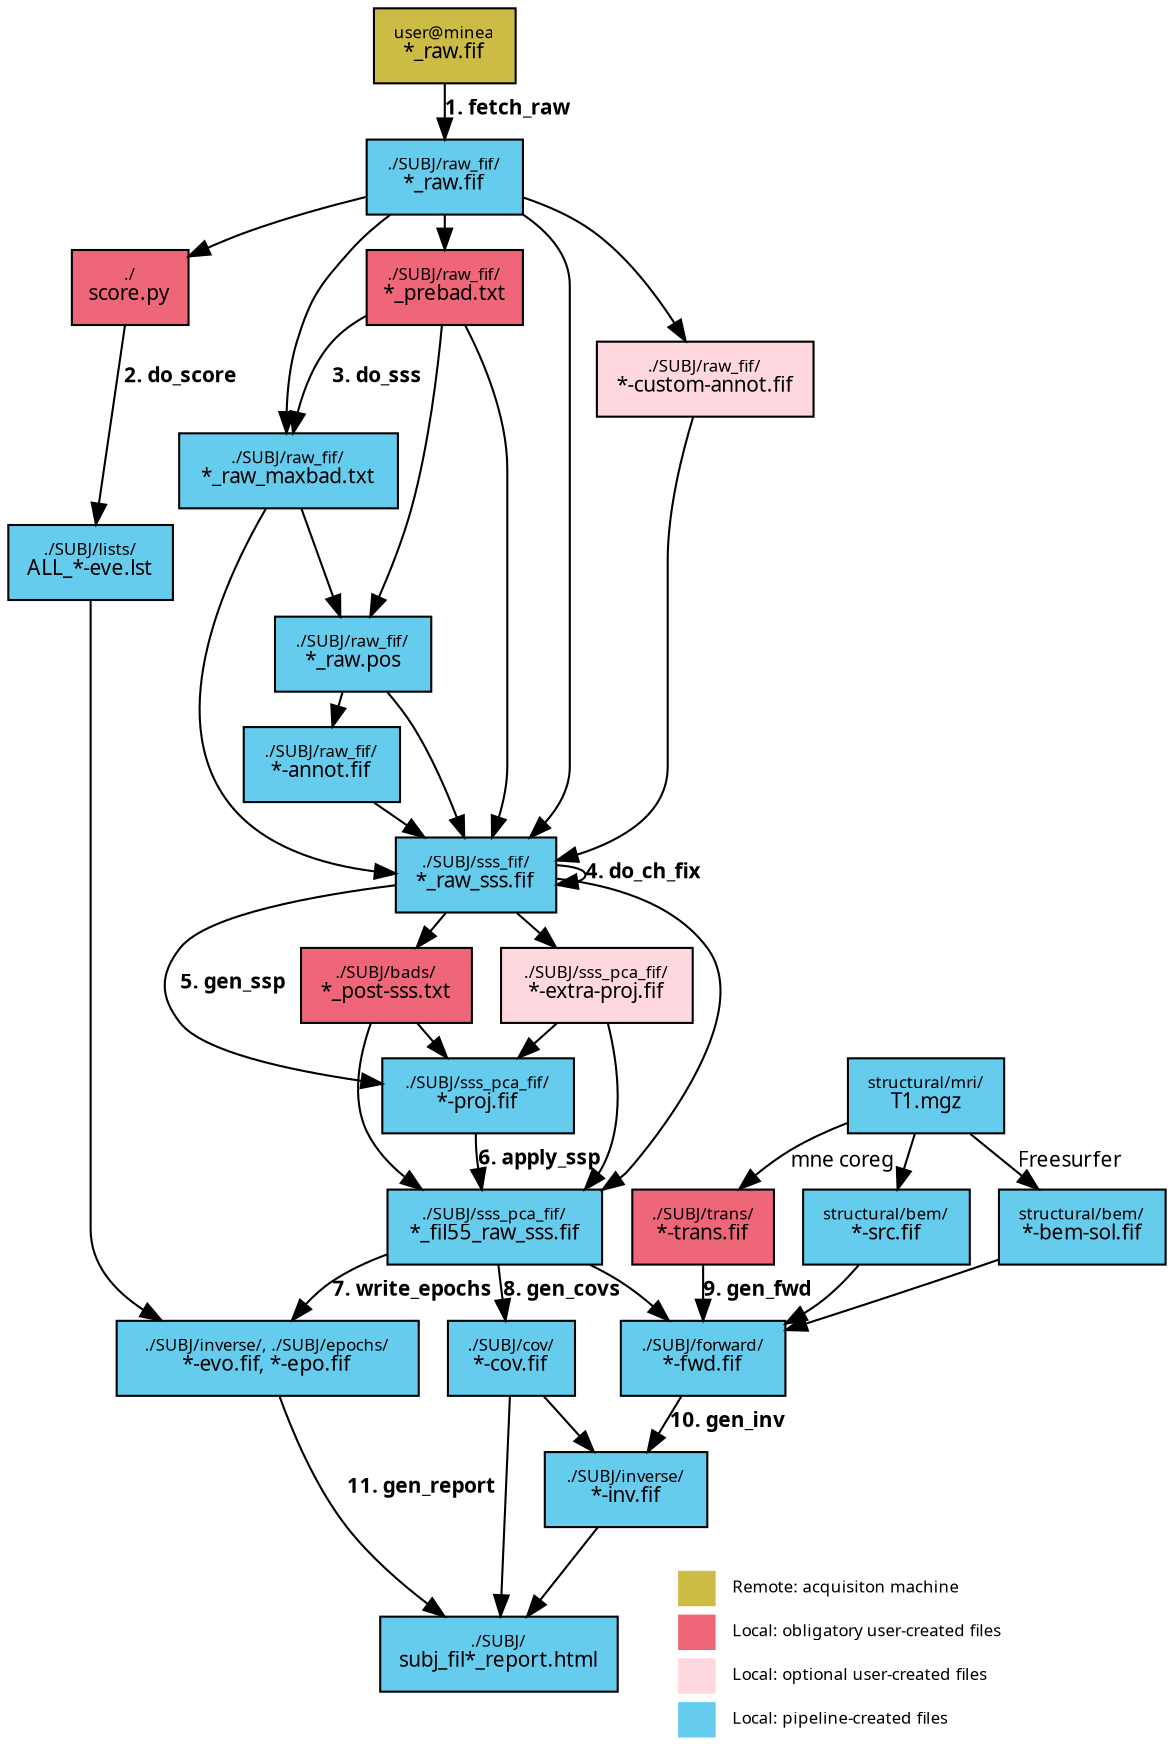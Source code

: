 strict digraph "mnefun flow diagram" {
	graph [bb="0,0,558.5,869",
		bgcolor="#00000000",
		nodesep=0.2,
		ranksep=0.1
	];
	node [fontname="sans-serif",
		fontsize=8,
		label="\N",
		margin="0.1,0.05",
		shape=box
	];
	edge [fontname="sans-serif",
		fontsize=8
	];
	{
		graph [rank=same];
		htm		 [fillcolor="#66CCEE",
			fontcolor="#000000",
			height=0.5,
			label=<<FONT POINT-SIZE="8">./SUBJ/</FONT><BR/><FONT POINT-SIZE="10">subj_fil*_report.html</FONT>>,
			pos="233.5,44",
			style=filled,
			width=1.5833];
		legend		 [height=1.2222,
			label=<<TABLE BORDER="0" CELLBORDER="0" CELLSPACING="4" CELLPADDING="4"><TR><TD BGCOLOR="#CCBB44">    </TD><TD ALIGN="left">Remote: acquisiton machine</TD></TR><TR><TD BGCOLOR="#EE6677">    </TD><TD ALIGN="left">Local: obligatory user-created files</TD></TR><TR><TD BGCOLOR="#FFD8DF">    </TD><TD ALIGN="left">Local: optional user-created files</TD></TR><TR><TD BGCOLOR="#66CCEE">    </TD><TD ALIGN="left">Local: pipeline-created files</TD></TR></TABLE>>,
			margin=0,
			pos="399.5,44",
			shape=plaintext,
			width=2.625];
	}
	sco	 [fillcolor="#EE6677",
		fontcolor="#000000",
		height=0.5,
		label=<<FONT POINT-SIZE="8">./</FONT><BR/><FONT POINT-SIZE="10">score.py</FONT>>,
		pos="76.5,691",
		style=filled,
		width=0.77778];
	lst	 [fillcolor="#66CCEE",
		fontcolor="#000000",
		height=0.5,
		label=<<FONT POINT-SIZE="8">./SUBJ/lists/</FONT><BR/><FONT POINT-SIZE="10">ALL_*-eve.lst</FONT>>,
		pos="39.5,603",
		style=filled,
		width=1.0972];
	sco -> lst	 [URL="../overview.html#do-score",
		fontsize=10,
		label=<<B>2. do_score</B>>,
		labeltooltip="2. do_score",
		lp="78.5,647",
		pos="e,38.161,621.11 52.039,672.88 49.892,670.44 47.977,667.81 46.5,665 41.108,654.76 38.998,642.26 38.369,631.18",
		target=_top];
	evo	 [fillcolor="#66CCEE",
		fontcolor="#000000",
		height=0.5,
		label=<<FONT POINT-SIZE="8">./SUBJ/inverse/, ./SUBJ/epochs/</FONT><BR/><FONT POINT-SIZE="10">*-evo.fif, *-epo.fif</FONT>>,
		pos="120.5,186",
		style=filled,
		width=2.0139];
	lst -> evo	 [fontsize=10,
		pos="e,72.913,204.17 39.5,584.8 39.5,567 39.5,539.14 39.5,515 39.5,515 39.5,515 39.5,249 39.5,232.17 50.528,219.18 64.446,209.5"];
	evo -> htm	 [URL="../overview.html#gen-report",
		fontsize=10,
		label=<<B>11. gen_report</B>>,
		labeltooltip="11. gen_report",
		lp="192,123",
		pos="e,200.77,62.2 124.33,167.81 128.69,150.37 137.13,123.96 151.5,105 162.52,90.459 177.91,77.758 192.39,67.765",
		target=_top];
	mri	 [fillcolor="#66CCEE",
		fontcolor="#000000",
		height=0.5,
		label=<<FONT POINT-SIZE="8">structural/mri/</FONT><BR/><FONT POINT-SIZE="10">T1.mgz</FONT>>,
		pos="450.5,312",
		style=filled,
		width=1.0417];
	bem	 [fillcolor="#66CCEE",
		fontcolor="#000000",
		height=0.5,
		label=<<FONT POINT-SIZE="8">structural/bem/</FONT><BR/><FONT POINT-SIZE="10">*-bem-sol.fif</FONT>>,
		pos="518.5,249",
		style=filled,
		width=1.1111];
	mri -> bem	 [fontsize=10,
		label=Freesurfer,
		labeltooltip=Freesurfer,
		lp="513,280.5",
		pos="e,498.64,267.4 470.17,293.78 476.74,287.69 484.18,280.8 491.22,274.28"];
	tra	 [fillcolor="#EE6677",
		fontcolor="#000000",
		height=0.5,
		label=<<FONT POINT-SIZE="8">./SUBJ/trans/</FONT><BR/><FONT POINT-SIZE="10">*-trans.fif</FONT>>,
		pos="336.5,249",
		style=filled,
		width=0.94444];
	mri -> tra	 [fontsize=10,
		label="mne coreg",
		labeltooltip="mne coreg",
		lp="409.5,280.5",
		pos="e,358.11,267.02 412.73,299.6 402.95,295.78 392.6,291.19 383.5,286 379.68,283.82 373.23,279.02 366.31,273.58"];
	src	 [fillcolor="#66CCEE",
		fontcolor="#000000",
		height=0.5,
		label=<<FONT POINT-SIZE="8">structural/bem/</FONT><BR/><FONT POINT-SIZE="10">*-src.fif</FONT>>,
		pos="424.5,249",
		style=filled,
		width=1.1111];
	mri -> src	 [fontsize=10,
		pos="e,434.86,267.26 445.28,293.69 443.88,289.26 442.25,284.47 439.04,276.82"];
	fwd	 [fillcolor="#66CCEE",
		fontcolor="#000000",
		height=0.5,
		label=<<FONT POINT-SIZE="8">./SUBJ/forward/</FONT><BR/><FONT POINT-SIZE="10">*-fwd.fif</FONT>>,
		pos="339.5,186",
		style=filled,
		width=1.0972];
	bem -> fwd	 [fontsize=10,
		pos="e,379.22,199.06 478.28,233.5 475.99,232.64 473.72,231.81 471.5,231 444.29,221.09 413.68,210.62 388.8,202.27"];
	tra -> fwd	 [URL="../overview.html#gen-fwd",
		fontsize=10,
		label=<<B>9. gen_fwd</B>>,
		labeltooltip="9. gen_fwd",
		lp="368,217.5",
		pos="e,338.62,204.4 337.37,230.78 337.61,225.73 337.88,220.12 338.14,214.63",
		target=_top];
	src -> fwd	 [fontsize=10,
		pos="e,379.31,198.39 416.14,230.75 412.4,224.17 407.49,217.1 401.5,212 397.55,208.63 393.1,205.65 388.44,203.02"];
	inv	 [fillcolor="#66CCEE",
		fontcolor="#000000",
		height=0.5,
		label=<<FONT POINT-SIZE="8">./SUBJ/inverse/</FONT><BR/><FONT POINT-SIZE="10">*-inv.fif</FONT>>,
		pos="294.5,123",
		style=filled,
		width=1.0833];
	fwd -> inv	 [URL="../overview.html#gen-inv",
		fontsize=10,
		label=<<B>10. gen_inv</B>>,
		labeltooltip="10. gen_inv",
		lp="351,154.5",
		pos="e,307.64,141.4 326.48,167.78 322.51,162.21 318.05,155.97 313.75,149.95",
		target=_top];
	inv -> htm	 [fontsize=10,
		pos="e,247.57,62.223 280.35,104.68 272.5,94.507 262.59,81.678 253.91,70.438"];
	pbd	 [fillcolor="#EE6677",
		fontcolor="#000000",
		height=0.5,
		label=<<FONT POINT-SIZE="8">./SUBJ/raw_fif/</FONT><BR/><FONT POINT-SIZE="10">*_prebad.txt</FONT>>,
		pos="245.5,735",
		style=filled,
		width=1.0417];
	mfb	 [fillcolor="#66CCEE",
		fontcolor="#000000",
		height=0.5,
		label=<<FONT POINT-SIZE="8">./SUBJ/raw_fif/</FONT><BR/><FONT POINT-SIZE="10">*_raw_maxbad.txt</FONT>>,
		pos="170.5,647",
		style=filled,
		width=1.4583];
	pbd -> mfb	 [URL="../overview.html#do-sss",
		fontsize=10,
		label=<<B>3. do_sss</B>>,
		labeltooltip="3. do_sss",
		lp="208.5,691",
		pos="e,169.64,665.2 207.9,726.39 198.38,722.53 189.02,716.97 182.5,709 174.85,699.64 171.56,686.84 170.3,675.31",
		target=_top];
	mfp	 [fillcolor="#66CCEE",
		fontcolor="#000000",
		height=0.5,
		label=<<FONT POINT-SIZE="8">./SUBJ/raw_fif/</FONT><BR/><FONT POINT-SIZE="10">*_raw.pos</FONT>>,
		pos="201.5,559",
		style=filled,
		width=1.0417];
	pbd -> mfp	 [fontsize=10,
		pos="e,210.05,577.03 244.03,716.73 242.02,695.4 237.69,659.17 229.5,629 225.6,614.65 219.65,599.25 214.23,586.55"];
	sss	 [fillcolor="#66CCEE",
		fontcolor="#000000",
		height=0.5,
		label=<<FONT POINT-SIZE="8">./SUBJ/sss_fif/</FONT><BR/><FONT POINT-SIZE="10">*_raw_sss.fif</FONT>>,
		pos="256.5,418",
		style=filled,
		width=1.0694];
	pbd -> sss	 [fontsize=10,
		pos="e,266.45,436.07 255.66,716.73 264.36,699.35 275.5,672.18 275.5,647 275.5,647 275.5,647 275.5,471 275.5,462.38 273.25,453.42 270.29,\
445.36"];
	mfb -> mfp	 [fontsize=10,
		pos="e,195.09,577.21 176.92,628.77 181.2,616.61 186.91,600.41 191.75,586.68"];
	mfb -> sss	 [fontsize=10,
		pos="e,217.87,424.68 159.92,628.86 139.87,591.86 101.76,506.63 141.5,453 149.74,441.87 180.34,432.88 207.9,426.79"];
	mfp -> sss	 [fontsize=10,
		pos="e,250.08,436.17 209.22,540.95 215.19,526.87 223.57,506.77 230.5,489 236.05,474.77 241.93,458.81 246.68,445.63"];
	aan	 [fillcolor="#66CCEE",
		fontcolor="#000000",
		height=0.5,
		label=<<FONT POINT-SIZE="8">./SUBJ/raw_fif/</FONT><BR/><FONT POINT-SIZE="10">*-annot.fif</FONT>>,
		pos="186.5,471",
		style=filled,
		width=1.0417];
	mfp -> aan	 [fontsize=10,
		pos="e,189.6,489.21 198.39,540.77 196.34,528.73 193.61,512.72 191.29,499.08"];
	sss -> sss	 [URL="../overview.html#do-ch-fix",
		fontsize=10,
		label=<<B>4. do_ch_fix</B>>,
		labeltooltip="4. do_ch_fix",
		lp="341.5,418",
		pos="e,295.19,413.3 295.19,422.7 303.22,422.21 309,420.64 309,418 309,416.68 307.56,415.63 305.11,414.84",
		target=_top];
	bad	 [fillcolor="#EE6677",
		fontcolor="#000000",
		height=0.5,
		label=<<FONT POINT-SIZE="8">./SUBJ/bads/</FONT><BR/><FONT POINT-SIZE="10">*_post-sss.txt</FONT>>,
		pos="189.5,365",
		style=filled,
		width=1.1389];
	sss -> bad	 [fontsize=10,
		pos="e,212.37,383.09 233.44,399.76 229.18,396.39 224.68,392.83 220.23,389.31"];
	pca	 [fillcolor="#66CCEE",
		fontcolor="#000000",
		height=0.5,
		label=<<FONT POINT-SIZE="8">./SUBJ/sss_pca_fif/</FONT><BR/><FONT POINT-SIZE="10">*_fil55_raw_sss.fif</FONT>>,
		pos="234.5,249",
		style=filled,
		width=1.4306];
	sss -> pca	 [fontsize=10,
		pos="e,286.07,264.24 295.26,412.45 313.09,407.75 332.65,399.05 343.5,383 352.46,369.74 347.6,362.47 343.5,347 334.07,311.4 330.45,298.98 \
302.5,275 300.13,272.97 297.59,271.08 294.92,269.34"];
	pro	 [fillcolor="#66CCEE",
		fontcolor="#000000",
		height=0.5,
		label=<<FONT POINT-SIZE="8">./SUBJ/sss_pca_fif/</FONT><BR/><FONT POINT-SIZE="10">*-proj.fif</FONT>>,
		pos="223.5,312",
		style=filled,
		width=1.2778];
	sss -> pro	 [URL="../overview.html#gen-ssp",
		fontsize=10,
		label=<<B>5. gen_ssp</B>>,
		labeltooltip="5. gen_ssp",
		lp="112,365",
		pos="e,177.35,317.32 217.61,415.76 171.64,412.2 99.24,403.44 82.5,383 72.363,370.62 72.643,359.6 82.5,347 93.142,333.39 132.76,324.33 \
167.31,318.84",
		target=_top];
	pex	 [fillcolor="#FFD8DF",
		fontcolor="#000000",
		height=0.5,
		label=<<FONT POINT-SIZE="8">./SUBJ/sss_pca_fif/</FONT><BR/><FONT POINT-SIZE="10">*-extra-proj.fif</FONT>>,
		pos="290.5,365",
		style=filled,
		width=1.2778];
	sss -> pex	 [fontsize=10,
		pos="e,278.89,383.09 268.2,399.76 269.88,397.15 271.63,394.42 273.38,391.69"];
	aan -> sss	 [fontsize=10,
		pos="e,232.6,436.09 210.59,452.76 215.04,449.39 219.75,445.83 224.39,442.31"];
	bad -> pca	 [fontsize=10,
		pos="e,196.45,267.09 177.56,346.7 169.51,331.87 161.8,310.76 170.5,294 174.64,286.03 180.91,279.17 187.94,273.39"];
	bad -> pro	 [fontsize=10,
		pos="e,211.89,330.09 201.2,346.76 202.88,344.15 204.63,341.42 206.38,338.69"];
	pca -> evo	 [URL="../overview.html#write-epochs",
		fontsize=10,
		label=<<B>7. write_epochs</B>>,
		labeltooltip="7. write_epochs",
		lp="190,217.5",
		pos="e,129.86,204.22 182.97,239.99 170.27,236.16 157.24,230.71 146.5,223 142.49,220.12 138.87,216.42 135.71,212.47",
		target=_top];
	pca -> fwd	 [fontsize=10,
		pos="e,323.24,204.13 286.26,230.86 291.21,228.47 296.03,225.85 300.5,223 305.74,219.66 310.9,215.55 315.66,211.3"];
	cov	 [fillcolor="#66CCEE",
		fontcolor="#000000",
		height=0.5,
		label=<<FONT POINT-SIZE="8">./SUBJ/cov/</FONT><BR/><FONT POINT-SIZE="10">*-cov.fif</FONT>>,
		pos="237.5,186",
		style=filled,
		width=0.84722];
	pca -> cov	 [URL="../overview.html#gen-covs",
		fontsize=10,
		label=<<B>8. gen_covs</B>>,
		labeltooltip="8. gen_covs",
		lp="269,217.5",
		pos="e,236.62,204.4 235.37,230.78 235.61,225.73 235.88,220.12 236.14,214.63",
		target=_top];
	pro -> pca	 [URL="../overview.html#apply-ssp",
		fontsize=10,
		label=<<B>6. apply_ssp</B>>,
		labeltooltip="6. apply_ssp",
		lp="256.5,280.5",
		pos="e,224.95,267.12 221.27,293.77 221.06,289.43 221.11,284.75 222.55,277.29",
		target=_top];
	pex -> pca	 [fontsize=10,
		pos="e,282.95,267.35 295.56,346.84 299.85,327.44 303.33,296.57 289.5,275 289.44,274.91 289.39,274.82 289.33,274.73"];
	pex -> pro	 [fontsize=10,
		pos="e,246.37,330.09 267.44,346.76 263.18,343.39 258.68,339.83 254.23,336.31"];
	cov -> htm	 [fontsize=10,
		pos="e,234.01,62.203 236.99,167.73 236.3,143.55 235.1,100.69 234.3,72.303"];
	cov -> inv	 [fontsize=10,
		pos="e,277.85,141.4 253.99,167.78 259.26,161.95 265.2,155.38 270.88,149.11"];
	acq	 [fillcolor="#CCBB44",
		fontcolor="#000000",
		height=0.5,
		label=<<FONT POINT-SIZE="8">user@minea</FONT><BR/><FONT POINT-SIZE="10">*_raw.fif</FONT>>,
		pos="245.5,851",
		style=filled,
		width=0.94444];
	raw	 [fillcolor="#66CCEE",
		fontcolor="#000000",
		height=0.5,
		label=<<FONT POINT-SIZE="8">./SUBJ/raw_fif/</FONT><BR/><FONT POINT-SIZE="10">*_raw.fif</FONT>>,
		pos="245.5,788",
		style=filled,
		width=1.0417];
	acq -> raw	 [URL="../overview.html#fetch-raw",
		fontsize=10,
		label=<<B>1. fetch_raw</B>>,
		labeltooltip="1. fetch_raw",
		lp="280,819.5",
		pos="e,245.5,806.4 245.5,832.78 245.5,827.73 245.5,822.12 245.5,816.63",
		target=_top];
	raw -> sco	 [fontsize=10,
		pos="e,88.732,709.23 207.77,783.77 187.36,780.22 162.34,773.75 142.5,762 123.56,750.79 106.75,732.5 94.831,717.29"];
	raw -> pbd	 [fontsize=10,
		pos="e,245.5,753.09 245.5,769.76 245.5,767.66 245.5,765.47 245.5,763.27"];
	raw -> mfb	 [fontsize=10,
		pos="e,166.22,665.11 217.22,769.81 198.56,755.83 176.03,734.6 167.5,709 163.95,698.34 163.79,686.08 164.84,675.29"];
	raw -> sss	 [fontsize=10,
		pos="e,285.57,436.12 283.16,769.91 295.21,761.35 305.5,749.73 305.5,735 305.5,735 305.5,735 305.5,471 305.5,460.47 300.22,451.15 293.14,\
443.37"];
	can	 [fillcolor="#FFD8DF",
		fontcolor="#000000",
		height=0.5,
		label=<<FONT POINT-SIZE="8">./SUBJ/raw_fif/</FONT><BR/><FONT POINT-SIZE="10">*-custom-annot.fif</FONT>>,
		pos="370.5,515",
		style=filled,
		width=1.4444];
	raw -> can	 [fontsize=10,
		pos="e,364.51,533.32 283.22,776.97 314.03,766.8 352.5,750.91 352.5,735 352.5,735 352.5,735 352.5,603 352.5,582.73 357.14,560.35 361.71,\
543.23"];
	can -> sss	 [fontsize=10,
		pos="e,295.28,431.32 360.37,496.87 350.8,481.12 335.15,458.62 316.5,444 312.73,441.05 308.58,438.36 304.27,435.94"];
}
